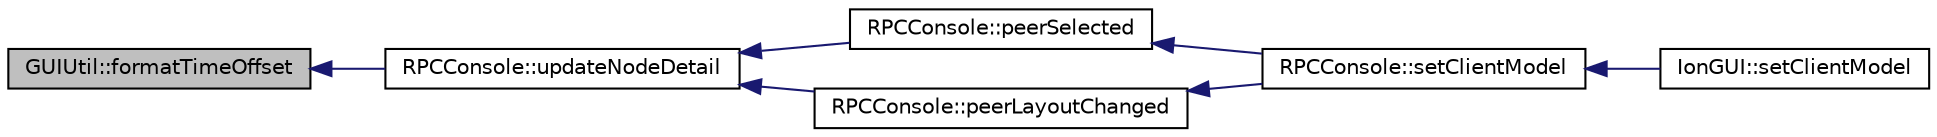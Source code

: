 digraph "GUIUtil::formatTimeOffset"
{
  edge [fontname="Helvetica",fontsize="10",labelfontname="Helvetica",labelfontsize="10"];
  node [fontname="Helvetica",fontsize="10",shape=record];
  rankdir="LR";
  Node118 [label="GUIUtil::formatTimeOffset",height=0.2,width=0.4,color="black", fillcolor="grey75", style="filled", fontcolor="black"];
  Node118 -> Node119 [dir="back",color="midnightblue",fontsize="10",style="solid",fontname="Helvetica"];
  Node119 [label="RPCConsole::updateNodeDetail",height=0.2,width=0.4,color="black", fillcolor="white", style="filled",URL="$class_r_p_c_console.html#a0bd7e2be4a07bcf4f8b20eb1881dacbb",tooltip="show detailed information on ui about selected node "];
  Node119 -> Node120 [dir="back",color="midnightblue",fontsize="10",style="solid",fontname="Helvetica"];
  Node120 [label="RPCConsole::peerSelected",height=0.2,width=0.4,color="black", fillcolor="white", style="filled",URL="$class_r_p_c_console.html#a2487fa6a90cddcbb17ae4bb13ecc5359",tooltip="Handle selection of peer in peers list. "];
  Node120 -> Node121 [dir="back",color="midnightblue",fontsize="10",style="solid",fontname="Helvetica"];
  Node121 [label="RPCConsole::setClientModel",height=0.2,width=0.4,color="black", fillcolor="white", style="filled",URL="$class_r_p_c_console.html#a355349a33664a07628e9ca22a60f5fa7"];
  Node121 -> Node122 [dir="back",color="midnightblue",fontsize="10",style="solid",fontname="Helvetica"];
  Node122 [label="IonGUI::setClientModel",height=0.2,width=0.4,color="black", fillcolor="white", style="filled",URL="$class_ion_g_u_i.html#aee0c583c834ce4f4c598c29db83b0680",tooltip="Set the client model. "];
  Node119 -> Node123 [dir="back",color="midnightblue",fontsize="10",style="solid",fontname="Helvetica"];
  Node123 [label="RPCConsole::peerLayoutChanged",height=0.2,width=0.4,color="black", fillcolor="white", style="filled",URL="$class_r_p_c_console.html#af952ebc6484c8f7d1262fa0bceed41bf",tooltip="Handle updated peer information. "];
  Node123 -> Node121 [dir="back",color="midnightblue",fontsize="10",style="solid",fontname="Helvetica"];
}
